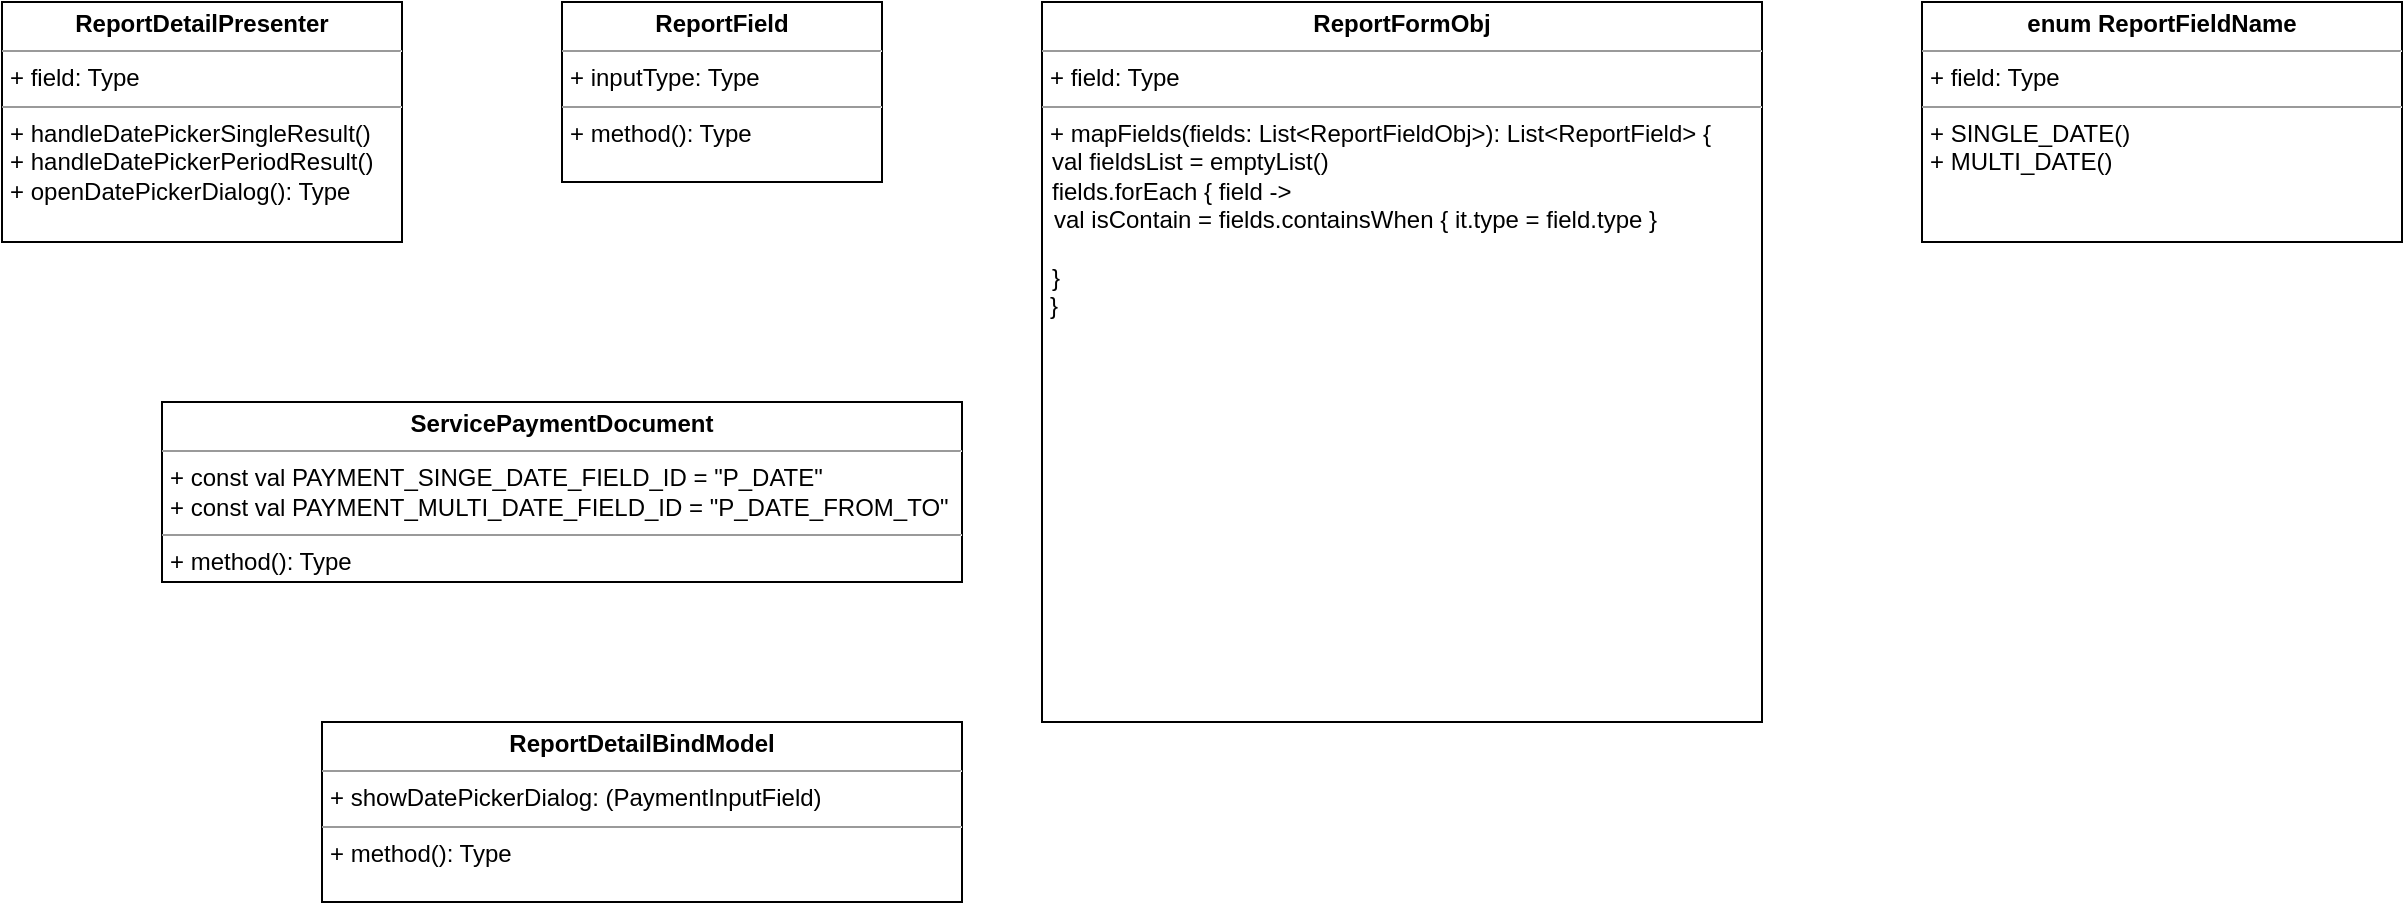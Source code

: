 <mxfile version="15.9.1" type="github">
  <diagram id="mPTwxamNYSwPW7kSz7A5" name="Page-1">
    <mxGraphModel dx="677" dy="368" grid="1" gridSize="10" guides="1" tooltips="1" connect="1" arrows="1" fold="1" page="1" pageScale="1" pageWidth="850" pageHeight="1100" math="0" shadow="0">
      <root>
        <mxCell id="0" />
        <mxCell id="1" parent="0" />
        <mxCell id="raneWIdsYM0xi1XRnZLK-1" value="&lt;p style=&quot;margin: 0px ; margin-top: 4px ; text-align: center&quot;&gt;&lt;b&gt;ReportDetailPresenter&lt;/b&gt;&lt;/p&gt;&lt;hr size=&quot;1&quot;&gt;&lt;p style=&quot;margin: 0px ; margin-left: 4px&quot;&gt;+ field: Type&lt;/p&gt;&lt;hr size=&quot;1&quot;&gt;&lt;p style=&quot;margin: 0px ; margin-left: 4px&quot;&gt;+ handleDatePickerSingleResult()&lt;/p&gt;&lt;p style=&quot;margin: 0px ; margin-left: 4px&quot;&gt;+ handleDatePickerPeriodResult()&lt;br&gt;&lt;/p&gt;&lt;p style=&quot;margin: 0px ; margin-left: 4px&quot;&gt;+ openDatePickerDialog(): Type&lt;/p&gt;" style="verticalAlign=top;align=left;overflow=fill;fontSize=12;fontFamily=Helvetica;html=1;" parent="1" vertex="1">
          <mxGeometry x="80" y="80" width="200" height="120" as="geometry" />
        </mxCell>
        <mxCell id="Rn3kvG91TFD1d-agJmLW-1" value="&lt;p style=&quot;margin: 0px ; margin-top: 4px ; text-align: center&quot;&gt;&lt;b&gt;ReportField&lt;/b&gt;&lt;/p&gt;&lt;hr size=&quot;1&quot;&gt;&lt;p style=&quot;margin: 0px ; margin-left: 4px&quot;&gt;+ inputType: Type&lt;/p&gt;&lt;hr size=&quot;1&quot;&gt;&lt;p style=&quot;margin: 0px ; margin-left: 4px&quot;&gt;+ method(): Type&lt;/p&gt;" style="verticalAlign=top;align=left;overflow=fill;fontSize=12;fontFamily=Helvetica;html=1;" parent="1" vertex="1">
          <mxGeometry x="360" y="80" width="160" height="90" as="geometry" />
        </mxCell>
        <mxCell id="Rn3kvG91TFD1d-agJmLW-2" value="&lt;p style=&quot;margin: 0px ; margin-top: 4px ; text-align: center&quot;&gt;&lt;b&gt;ReportFormObj&lt;/b&gt;&lt;/p&gt;&lt;hr size=&quot;1&quot;&gt;&lt;p style=&quot;margin: 0px ; margin-left: 4px&quot;&gt;+ field: Type&lt;/p&gt;&lt;hr size=&quot;1&quot;&gt;&lt;p style=&quot;margin: 0px ; margin-left: 4px&quot;&gt;+ mapFields(fields: List&amp;lt;ReportFieldObj&amp;gt;): List&amp;lt;ReportField&amp;gt; {&lt;/p&gt;&lt;p style=&quot;margin: 0px ; margin-left: 4px&quot;&gt;``val fieldsList = emptyList()&lt;br&gt;&lt;/p&gt;&lt;p style=&quot;margin: 0px ; margin-left: 4px&quot;&gt;``fields.forEach { field -&amp;gt;&lt;br&gt;&lt;/p&gt;&lt;p style=&quot;margin: 0px ; margin-left: 4px&quot;&gt;````val isContain = fields.containsWhen { it.type = field.type }&lt;/p&gt;&lt;p style=&quot;margin: 0px ; margin-left: 4px&quot;&gt;````&lt;br&gt;&lt;/p&gt;&lt;p style=&quot;margin: 0px ; margin-left: 4px&quot;&gt;``}&lt;br&gt;&lt;/p&gt;&lt;p style=&quot;margin: 0px ; margin-left: 4px&quot;&gt;}&lt;br&gt;&lt;/p&gt;" style="verticalAlign=top;align=left;overflow=fill;fontSize=12;fontFamily=Helvetica;html=1;" parent="1" vertex="1">
          <mxGeometry x="600" y="80" width="360" height="360" as="geometry" />
        </mxCell>
        <mxCell id="Rn3kvG91TFD1d-agJmLW-3" value="&lt;p style=&quot;margin: 0px ; margin-top: 4px ; text-align: center&quot;&gt;&lt;b&gt;enum ReportFieldName&lt;br&gt;&lt;/b&gt;&lt;/p&gt;&lt;hr size=&quot;1&quot;&gt;&lt;p style=&quot;margin: 0px ; margin-left: 4px&quot;&gt;+ field: Type&lt;/p&gt;&lt;hr size=&quot;1&quot;&gt;&lt;p style=&quot;margin: 0px ; margin-left: 4px&quot;&gt;+ SINGLE_DATE()&lt;/p&gt;&lt;p style=&quot;margin: 0px ; margin-left: 4px&quot;&gt;+ MULTI_DATE()&lt;/p&gt;" style="verticalAlign=top;align=left;overflow=fill;fontSize=12;fontFamily=Helvetica;html=1;" parent="1" vertex="1">
          <mxGeometry x="1040" y="80" width="240" height="120" as="geometry" />
        </mxCell>
        <mxCell id="Rn3kvG91TFD1d-agJmLW-4" value="&lt;p style=&quot;margin: 0px ; margin-top: 4px ; text-align: center&quot;&gt;&lt;b&gt;ServicePaymentDocument&lt;/b&gt;&lt;/p&gt;&lt;hr size=&quot;1&quot;&gt;&lt;p style=&quot;margin: 0px ; margin-left: 4px&quot;&gt;+ const val PAYMENT_SINGE_DATE_FIELD_ID = &quot;P_DATE&quot;&lt;/p&gt;&lt;p style=&quot;margin: 0px ; margin-left: 4px&quot;&gt;+ const val PAYMENT_MULTI_DATE_FIELD_ID = &quot;P_DATE_FROM_TO&quot;&lt;/p&gt;&lt;hr size=&quot;1&quot;&gt;&lt;p style=&quot;margin: 0px ; margin-left: 4px&quot;&gt;+ method(): Type&lt;/p&gt;" style="verticalAlign=top;align=left;overflow=fill;fontSize=12;fontFamily=Helvetica;html=1;" parent="1" vertex="1">
          <mxGeometry x="160" y="280" width="400" height="90" as="geometry" />
        </mxCell>
        <mxCell id="Rn3kvG91TFD1d-agJmLW-5" value="&lt;p style=&quot;margin: 0px ; margin-top: 4px ; text-align: center&quot;&gt;&lt;b&gt;ReportDetailBindModel&lt;/b&gt;&lt;/p&gt;&lt;hr size=&quot;1&quot;&gt;&lt;p style=&quot;margin: 0px ; margin-left: 4px&quot;&gt;+ showDatePickerDialog: (PaymentInputField)&lt;br&gt;&lt;/p&gt;&lt;hr size=&quot;1&quot;&gt;&lt;p style=&quot;margin: 0px ; margin-left: 4px&quot;&gt;+ method(): Type&lt;/p&gt;" style="verticalAlign=top;align=left;overflow=fill;fontSize=12;fontFamily=Helvetica;html=1;" parent="1" vertex="1">
          <mxGeometry x="240" y="440" width="320" height="90" as="geometry" />
        </mxCell>
      </root>
    </mxGraphModel>
  </diagram>
</mxfile>

